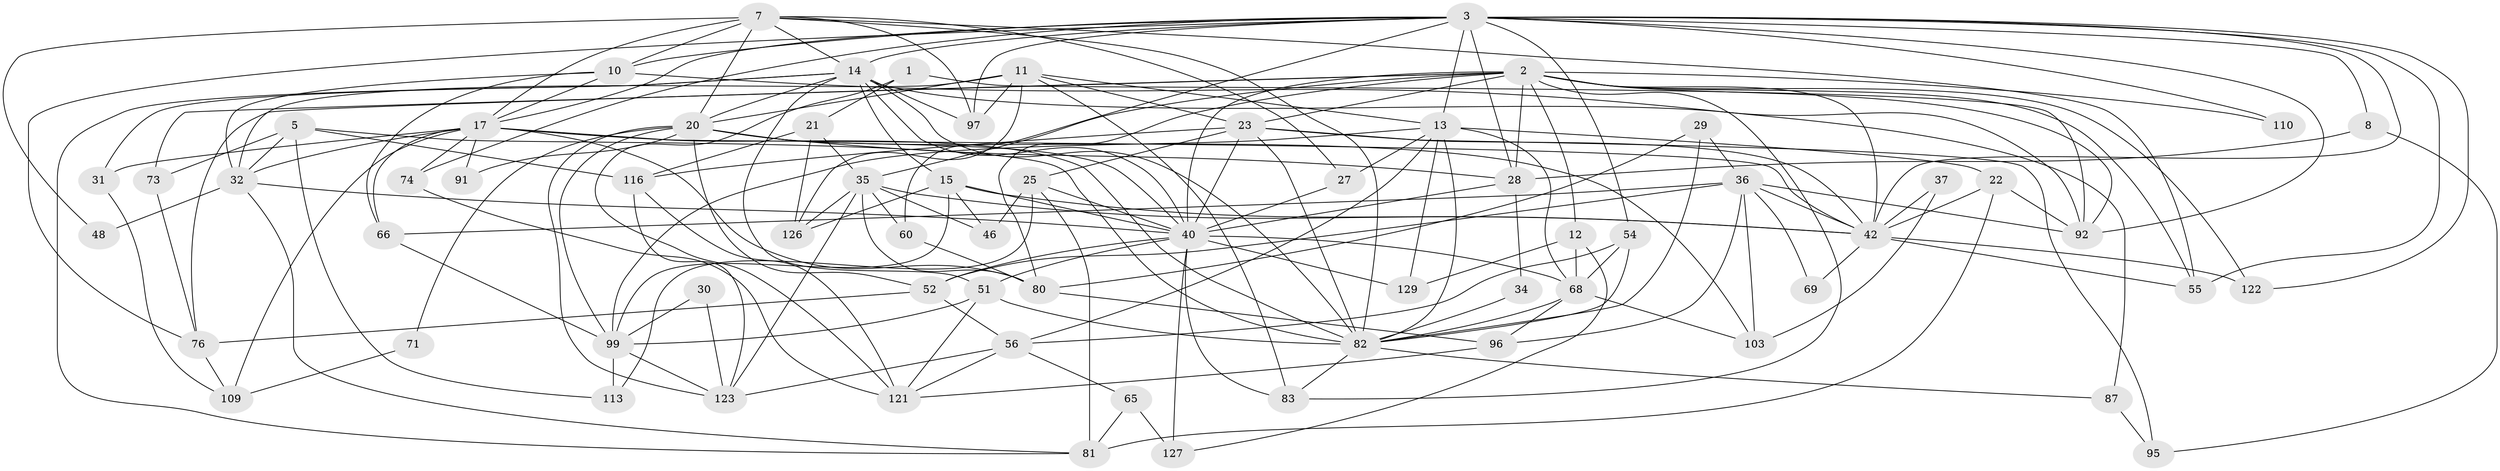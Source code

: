 // original degree distribution, {3: 0.3235294117647059, 5: 0.16911764705882354, 4: 0.2647058823529412, 6: 0.11029411764705882, 2: 0.09558823529411764, 8: 0.014705882352941176, 7: 0.022058823529411766}
// Generated by graph-tools (version 1.1) at 2025/18/03/04/25 18:18:42]
// undirected, 68 vertices, 185 edges
graph export_dot {
graph [start="1"]
  node [color=gray90,style=filled];
  1 [super="+4"];
  2 [super="+136+50"];
  3 [super="+9+6"];
  5 [super="+53"];
  7 [super="+16+38"];
  8 [super="+26+100"];
  10 [super="+117+59"];
  11 [super="+120"];
  12;
  13 [super="+67+134+33"];
  14 [super="+70+19"];
  15 [super="+44"];
  17 [super="+18"];
  20 [super="+24+41"];
  21 [super="+93"];
  22;
  23 [super="+47+84"];
  25 [super="+39"];
  27;
  28 [super="+63"];
  29 [super="+49"];
  30;
  31;
  32 [super="+106"];
  34;
  35 [super="+88"];
  36 [super="+79+72"];
  37;
  40 [super="+135+64+57"];
  42 [super="+89"];
  46;
  48;
  51 [super="+119"];
  52 [super="+125"];
  54 [super="+61"];
  55;
  56;
  60;
  65;
  66 [super="+112"];
  68 [super="+108"];
  69;
  71;
  73;
  74;
  76 [super="+78"];
  80 [super="+111"];
  81 [super="+86"];
  82 [super="+90"];
  83 [super="+115"];
  87;
  91;
  92 [super="+101+130"];
  95;
  96 [super="+118"];
  97;
  99 [super="+124"];
  103;
  109;
  110;
  113;
  116;
  121;
  122;
  123;
  126;
  127;
  129;
  1 -- 21;
  1 -- 121;
  1 -- 92 [weight=2];
  2 -- 122;
  2 -- 35;
  2 -- 28 [weight=2];
  2 -- 73;
  2 -- 42;
  2 -- 12;
  2 -- 110;
  2 -- 80;
  2 -- 92;
  2 -- 83;
  2 -- 55;
  2 -- 40;
  2 -- 76;
  2 -- 23;
  3 -- 122;
  3 -- 17;
  3 -- 10;
  3 -- 28 [weight=2];
  3 -- 97;
  3 -- 8;
  3 -- 74;
  3 -- 42;
  3 -- 13 [weight=2];
  3 -- 14;
  3 -- 110;
  3 -- 92;
  3 -- 54;
  3 -- 55;
  3 -- 60;
  3 -- 76;
  5 -- 82;
  5 -- 73;
  5 -- 113;
  5 -- 116;
  5 -- 32;
  7 -- 17;
  7 -- 48 [weight=2];
  7 -- 14;
  7 -- 82;
  7 -- 97;
  7 -- 20;
  7 -- 55;
  7 -- 10;
  7 -- 27;
  8 -- 28;
  8 -- 95;
  10 -- 17;
  10 -- 87 [weight=2];
  10 -- 66;
  10 -- 32;
  11 -- 97;
  11 -- 83;
  11 -- 20;
  11 -- 23;
  11 -- 126;
  11 -- 13;
  11 -- 32;
  12 -- 127;
  12 -- 129;
  12 -- 68;
  13 -- 99 [weight=2];
  13 -- 129;
  13 -- 56;
  13 -- 22;
  13 -- 27;
  13 -- 82;
  13 -- 68;
  14 -- 97;
  14 -- 31;
  14 -- 81;
  14 -- 20;
  14 -- 40;
  14 -- 15;
  14 -- 92;
  14 -- 82;
  14 -- 51;
  15 -- 126;
  15 -- 46;
  15 -- 40;
  15 -- 42;
  15 -- 99;
  17 -- 32;
  17 -- 66;
  17 -- 74;
  17 -- 42;
  17 -- 109;
  17 -- 80;
  17 -- 91;
  17 -- 31;
  17 -- 82;
  20 -- 99;
  20 -- 123;
  20 -- 52;
  20 -- 91;
  20 -- 28;
  20 -- 103;
  20 -- 71;
  20 -- 40;
  21 -- 116;
  21 -- 126;
  21 -- 35;
  22 -- 81;
  22 -- 42;
  22 -- 92;
  23 -- 116;
  23 -- 95;
  23 -- 82;
  23 -- 40 [weight=2];
  23 -- 25;
  23 -- 42;
  25 -- 46;
  25 -- 81 [weight=2];
  25 -- 113;
  25 -- 40;
  27 -- 40;
  28 -- 34;
  28 -- 40;
  29 -- 36;
  29 -- 82;
  29 -- 80;
  30 -- 123;
  30 -- 99;
  31 -- 109;
  32 -- 81;
  32 -- 48;
  32 -- 40;
  34 -- 82;
  35 -- 46;
  35 -- 60;
  35 -- 126;
  35 -- 123;
  35 -- 42;
  35 -- 80;
  36 -- 103;
  36 -- 66;
  36 -- 92 [weight=2];
  36 -- 96;
  36 -- 69;
  36 -- 42 [weight=2];
  36 -- 52;
  37 -- 103;
  37 -- 42;
  40 -- 129;
  40 -- 52 [weight=3];
  40 -- 83;
  40 -- 127;
  40 -- 51;
  40 -- 68;
  42 -- 122;
  42 -- 69;
  42 -- 55;
  51 -- 82;
  51 -- 121;
  51 -- 99;
  52 -- 56;
  52 -- 76;
  54 -- 56;
  54 -- 68 [weight=2];
  54 -- 82;
  56 -- 121;
  56 -- 65;
  56 -- 123;
  60 -- 80;
  65 -- 127;
  65 -- 81;
  66 -- 99;
  68 -- 96;
  68 -- 82;
  68 -- 103;
  71 -- 109;
  73 -- 76;
  74 -- 121;
  76 -- 109;
  80 -- 96;
  82 -- 83;
  82 -- 87;
  87 -- 95;
  96 -- 121;
  99 -- 123;
  99 -- 113;
  116 -- 123;
  116 -- 121;
}
